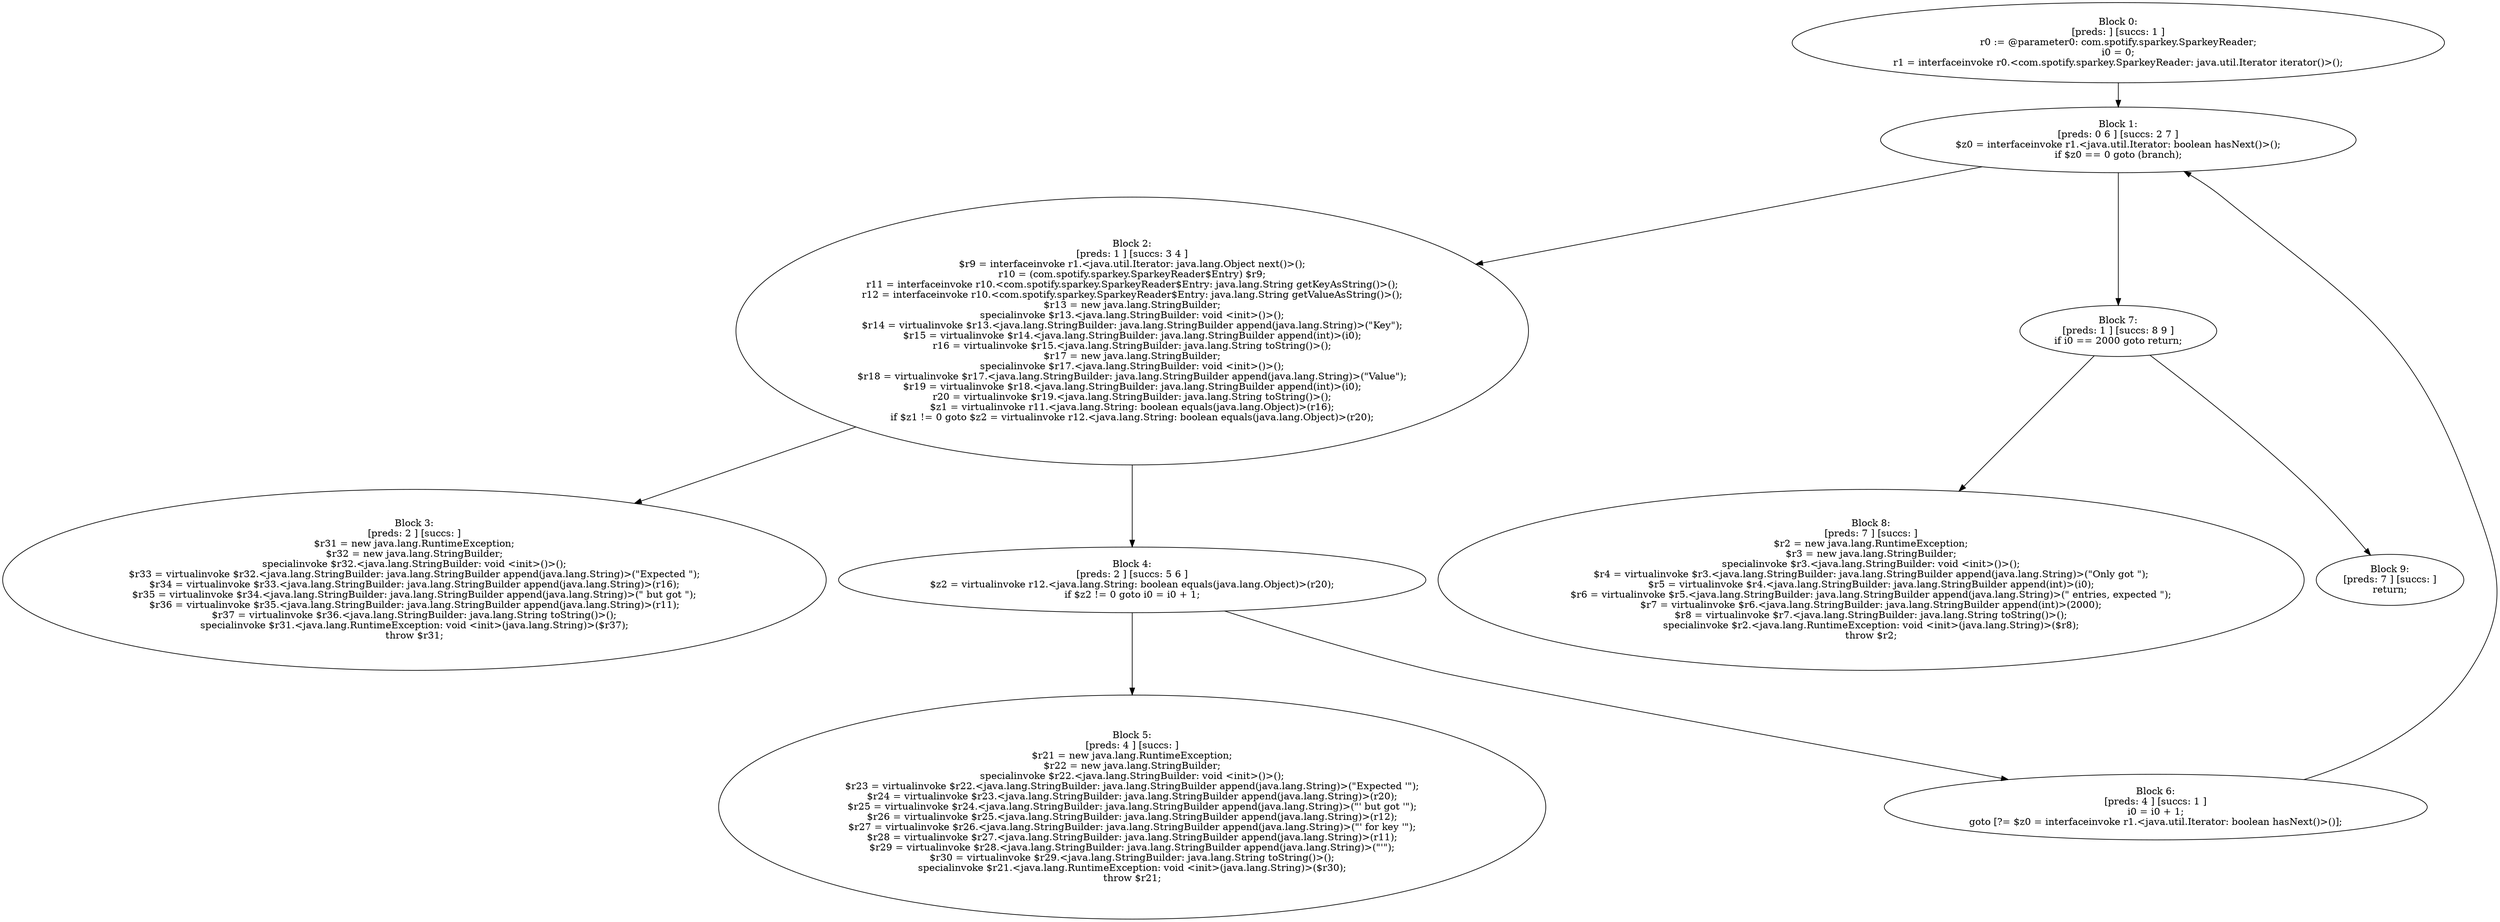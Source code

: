 digraph "unitGraph" {
    "Block 0:
[preds: ] [succs: 1 ]
r0 := @parameter0: com.spotify.sparkey.SparkeyReader;
i0 = 0;
r1 = interfaceinvoke r0.<com.spotify.sparkey.SparkeyReader: java.util.Iterator iterator()>();
"
    "Block 1:
[preds: 0 6 ] [succs: 2 7 ]
$z0 = interfaceinvoke r1.<java.util.Iterator: boolean hasNext()>();
if $z0 == 0 goto (branch);
"
    "Block 2:
[preds: 1 ] [succs: 3 4 ]
$r9 = interfaceinvoke r1.<java.util.Iterator: java.lang.Object next()>();
r10 = (com.spotify.sparkey.SparkeyReader$Entry) $r9;
r11 = interfaceinvoke r10.<com.spotify.sparkey.SparkeyReader$Entry: java.lang.String getKeyAsString()>();
r12 = interfaceinvoke r10.<com.spotify.sparkey.SparkeyReader$Entry: java.lang.String getValueAsString()>();
$r13 = new java.lang.StringBuilder;
specialinvoke $r13.<java.lang.StringBuilder: void <init>()>();
$r14 = virtualinvoke $r13.<java.lang.StringBuilder: java.lang.StringBuilder append(java.lang.String)>(\"Key\");
$r15 = virtualinvoke $r14.<java.lang.StringBuilder: java.lang.StringBuilder append(int)>(i0);
r16 = virtualinvoke $r15.<java.lang.StringBuilder: java.lang.String toString()>();
$r17 = new java.lang.StringBuilder;
specialinvoke $r17.<java.lang.StringBuilder: void <init>()>();
$r18 = virtualinvoke $r17.<java.lang.StringBuilder: java.lang.StringBuilder append(java.lang.String)>(\"Value\");
$r19 = virtualinvoke $r18.<java.lang.StringBuilder: java.lang.StringBuilder append(int)>(i0);
r20 = virtualinvoke $r19.<java.lang.StringBuilder: java.lang.String toString()>();
$z1 = virtualinvoke r11.<java.lang.String: boolean equals(java.lang.Object)>(r16);
if $z1 != 0 goto $z2 = virtualinvoke r12.<java.lang.String: boolean equals(java.lang.Object)>(r20);
"
    "Block 3:
[preds: 2 ] [succs: ]
$r31 = new java.lang.RuntimeException;
$r32 = new java.lang.StringBuilder;
specialinvoke $r32.<java.lang.StringBuilder: void <init>()>();
$r33 = virtualinvoke $r32.<java.lang.StringBuilder: java.lang.StringBuilder append(java.lang.String)>(\"Expected \");
$r34 = virtualinvoke $r33.<java.lang.StringBuilder: java.lang.StringBuilder append(java.lang.String)>(r16);
$r35 = virtualinvoke $r34.<java.lang.StringBuilder: java.lang.StringBuilder append(java.lang.String)>(\" but got \");
$r36 = virtualinvoke $r35.<java.lang.StringBuilder: java.lang.StringBuilder append(java.lang.String)>(r11);
$r37 = virtualinvoke $r36.<java.lang.StringBuilder: java.lang.String toString()>();
specialinvoke $r31.<java.lang.RuntimeException: void <init>(java.lang.String)>($r37);
throw $r31;
"
    "Block 4:
[preds: 2 ] [succs: 5 6 ]
$z2 = virtualinvoke r12.<java.lang.String: boolean equals(java.lang.Object)>(r20);
if $z2 != 0 goto i0 = i0 + 1;
"
    "Block 5:
[preds: 4 ] [succs: ]
$r21 = new java.lang.RuntimeException;
$r22 = new java.lang.StringBuilder;
specialinvoke $r22.<java.lang.StringBuilder: void <init>()>();
$r23 = virtualinvoke $r22.<java.lang.StringBuilder: java.lang.StringBuilder append(java.lang.String)>(\"Expected \'\");
$r24 = virtualinvoke $r23.<java.lang.StringBuilder: java.lang.StringBuilder append(java.lang.String)>(r20);
$r25 = virtualinvoke $r24.<java.lang.StringBuilder: java.lang.StringBuilder append(java.lang.String)>(\"\' but got \'\");
$r26 = virtualinvoke $r25.<java.lang.StringBuilder: java.lang.StringBuilder append(java.lang.String)>(r12);
$r27 = virtualinvoke $r26.<java.lang.StringBuilder: java.lang.StringBuilder append(java.lang.String)>(\"\' for key \'\");
$r28 = virtualinvoke $r27.<java.lang.StringBuilder: java.lang.StringBuilder append(java.lang.String)>(r11);
$r29 = virtualinvoke $r28.<java.lang.StringBuilder: java.lang.StringBuilder append(java.lang.String)>(\"\'\");
$r30 = virtualinvoke $r29.<java.lang.StringBuilder: java.lang.String toString()>();
specialinvoke $r21.<java.lang.RuntimeException: void <init>(java.lang.String)>($r30);
throw $r21;
"
    "Block 6:
[preds: 4 ] [succs: 1 ]
i0 = i0 + 1;
goto [?= $z0 = interfaceinvoke r1.<java.util.Iterator: boolean hasNext()>()];
"
    "Block 7:
[preds: 1 ] [succs: 8 9 ]
if i0 == 2000 goto return;
"
    "Block 8:
[preds: 7 ] [succs: ]
$r2 = new java.lang.RuntimeException;
$r3 = new java.lang.StringBuilder;
specialinvoke $r3.<java.lang.StringBuilder: void <init>()>();
$r4 = virtualinvoke $r3.<java.lang.StringBuilder: java.lang.StringBuilder append(java.lang.String)>(\"Only got \");
$r5 = virtualinvoke $r4.<java.lang.StringBuilder: java.lang.StringBuilder append(int)>(i0);
$r6 = virtualinvoke $r5.<java.lang.StringBuilder: java.lang.StringBuilder append(java.lang.String)>(\" entries, expected \");
$r7 = virtualinvoke $r6.<java.lang.StringBuilder: java.lang.StringBuilder append(int)>(2000);
$r8 = virtualinvoke $r7.<java.lang.StringBuilder: java.lang.String toString()>();
specialinvoke $r2.<java.lang.RuntimeException: void <init>(java.lang.String)>($r8);
throw $r2;
"
    "Block 9:
[preds: 7 ] [succs: ]
return;
"
    "Block 0:
[preds: ] [succs: 1 ]
r0 := @parameter0: com.spotify.sparkey.SparkeyReader;
i0 = 0;
r1 = interfaceinvoke r0.<com.spotify.sparkey.SparkeyReader: java.util.Iterator iterator()>();
"->"Block 1:
[preds: 0 6 ] [succs: 2 7 ]
$z0 = interfaceinvoke r1.<java.util.Iterator: boolean hasNext()>();
if $z0 == 0 goto (branch);
";
    "Block 1:
[preds: 0 6 ] [succs: 2 7 ]
$z0 = interfaceinvoke r1.<java.util.Iterator: boolean hasNext()>();
if $z0 == 0 goto (branch);
"->"Block 2:
[preds: 1 ] [succs: 3 4 ]
$r9 = interfaceinvoke r1.<java.util.Iterator: java.lang.Object next()>();
r10 = (com.spotify.sparkey.SparkeyReader$Entry) $r9;
r11 = interfaceinvoke r10.<com.spotify.sparkey.SparkeyReader$Entry: java.lang.String getKeyAsString()>();
r12 = interfaceinvoke r10.<com.spotify.sparkey.SparkeyReader$Entry: java.lang.String getValueAsString()>();
$r13 = new java.lang.StringBuilder;
specialinvoke $r13.<java.lang.StringBuilder: void <init>()>();
$r14 = virtualinvoke $r13.<java.lang.StringBuilder: java.lang.StringBuilder append(java.lang.String)>(\"Key\");
$r15 = virtualinvoke $r14.<java.lang.StringBuilder: java.lang.StringBuilder append(int)>(i0);
r16 = virtualinvoke $r15.<java.lang.StringBuilder: java.lang.String toString()>();
$r17 = new java.lang.StringBuilder;
specialinvoke $r17.<java.lang.StringBuilder: void <init>()>();
$r18 = virtualinvoke $r17.<java.lang.StringBuilder: java.lang.StringBuilder append(java.lang.String)>(\"Value\");
$r19 = virtualinvoke $r18.<java.lang.StringBuilder: java.lang.StringBuilder append(int)>(i0);
r20 = virtualinvoke $r19.<java.lang.StringBuilder: java.lang.String toString()>();
$z1 = virtualinvoke r11.<java.lang.String: boolean equals(java.lang.Object)>(r16);
if $z1 != 0 goto $z2 = virtualinvoke r12.<java.lang.String: boolean equals(java.lang.Object)>(r20);
";
    "Block 1:
[preds: 0 6 ] [succs: 2 7 ]
$z0 = interfaceinvoke r1.<java.util.Iterator: boolean hasNext()>();
if $z0 == 0 goto (branch);
"->"Block 7:
[preds: 1 ] [succs: 8 9 ]
if i0 == 2000 goto return;
";
    "Block 2:
[preds: 1 ] [succs: 3 4 ]
$r9 = interfaceinvoke r1.<java.util.Iterator: java.lang.Object next()>();
r10 = (com.spotify.sparkey.SparkeyReader$Entry) $r9;
r11 = interfaceinvoke r10.<com.spotify.sparkey.SparkeyReader$Entry: java.lang.String getKeyAsString()>();
r12 = interfaceinvoke r10.<com.spotify.sparkey.SparkeyReader$Entry: java.lang.String getValueAsString()>();
$r13 = new java.lang.StringBuilder;
specialinvoke $r13.<java.lang.StringBuilder: void <init>()>();
$r14 = virtualinvoke $r13.<java.lang.StringBuilder: java.lang.StringBuilder append(java.lang.String)>(\"Key\");
$r15 = virtualinvoke $r14.<java.lang.StringBuilder: java.lang.StringBuilder append(int)>(i0);
r16 = virtualinvoke $r15.<java.lang.StringBuilder: java.lang.String toString()>();
$r17 = new java.lang.StringBuilder;
specialinvoke $r17.<java.lang.StringBuilder: void <init>()>();
$r18 = virtualinvoke $r17.<java.lang.StringBuilder: java.lang.StringBuilder append(java.lang.String)>(\"Value\");
$r19 = virtualinvoke $r18.<java.lang.StringBuilder: java.lang.StringBuilder append(int)>(i0);
r20 = virtualinvoke $r19.<java.lang.StringBuilder: java.lang.String toString()>();
$z1 = virtualinvoke r11.<java.lang.String: boolean equals(java.lang.Object)>(r16);
if $z1 != 0 goto $z2 = virtualinvoke r12.<java.lang.String: boolean equals(java.lang.Object)>(r20);
"->"Block 3:
[preds: 2 ] [succs: ]
$r31 = new java.lang.RuntimeException;
$r32 = new java.lang.StringBuilder;
specialinvoke $r32.<java.lang.StringBuilder: void <init>()>();
$r33 = virtualinvoke $r32.<java.lang.StringBuilder: java.lang.StringBuilder append(java.lang.String)>(\"Expected \");
$r34 = virtualinvoke $r33.<java.lang.StringBuilder: java.lang.StringBuilder append(java.lang.String)>(r16);
$r35 = virtualinvoke $r34.<java.lang.StringBuilder: java.lang.StringBuilder append(java.lang.String)>(\" but got \");
$r36 = virtualinvoke $r35.<java.lang.StringBuilder: java.lang.StringBuilder append(java.lang.String)>(r11);
$r37 = virtualinvoke $r36.<java.lang.StringBuilder: java.lang.String toString()>();
specialinvoke $r31.<java.lang.RuntimeException: void <init>(java.lang.String)>($r37);
throw $r31;
";
    "Block 2:
[preds: 1 ] [succs: 3 4 ]
$r9 = interfaceinvoke r1.<java.util.Iterator: java.lang.Object next()>();
r10 = (com.spotify.sparkey.SparkeyReader$Entry) $r9;
r11 = interfaceinvoke r10.<com.spotify.sparkey.SparkeyReader$Entry: java.lang.String getKeyAsString()>();
r12 = interfaceinvoke r10.<com.spotify.sparkey.SparkeyReader$Entry: java.lang.String getValueAsString()>();
$r13 = new java.lang.StringBuilder;
specialinvoke $r13.<java.lang.StringBuilder: void <init>()>();
$r14 = virtualinvoke $r13.<java.lang.StringBuilder: java.lang.StringBuilder append(java.lang.String)>(\"Key\");
$r15 = virtualinvoke $r14.<java.lang.StringBuilder: java.lang.StringBuilder append(int)>(i0);
r16 = virtualinvoke $r15.<java.lang.StringBuilder: java.lang.String toString()>();
$r17 = new java.lang.StringBuilder;
specialinvoke $r17.<java.lang.StringBuilder: void <init>()>();
$r18 = virtualinvoke $r17.<java.lang.StringBuilder: java.lang.StringBuilder append(java.lang.String)>(\"Value\");
$r19 = virtualinvoke $r18.<java.lang.StringBuilder: java.lang.StringBuilder append(int)>(i0);
r20 = virtualinvoke $r19.<java.lang.StringBuilder: java.lang.String toString()>();
$z1 = virtualinvoke r11.<java.lang.String: boolean equals(java.lang.Object)>(r16);
if $z1 != 0 goto $z2 = virtualinvoke r12.<java.lang.String: boolean equals(java.lang.Object)>(r20);
"->"Block 4:
[preds: 2 ] [succs: 5 6 ]
$z2 = virtualinvoke r12.<java.lang.String: boolean equals(java.lang.Object)>(r20);
if $z2 != 0 goto i0 = i0 + 1;
";
    "Block 4:
[preds: 2 ] [succs: 5 6 ]
$z2 = virtualinvoke r12.<java.lang.String: boolean equals(java.lang.Object)>(r20);
if $z2 != 0 goto i0 = i0 + 1;
"->"Block 5:
[preds: 4 ] [succs: ]
$r21 = new java.lang.RuntimeException;
$r22 = new java.lang.StringBuilder;
specialinvoke $r22.<java.lang.StringBuilder: void <init>()>();
$r23 = virtualinvoke $r22.<java.lang.StringBuilder: java.lang.StringBuilder append(java.lang.String)>(\"Expected \'\");
$r24 = virtualinvoke $r23.<java.lang.StringBuilder: java.lang.StringBuilder append(java.lang.String)>(r20);
$r25 = virtualinvoke $r24.<java.lang.StringBuilder: java.lang.StringBuilder append(java.lang.String)>(\"\' but got \'\");
$r26 = virtualinvoke $r25.<java.lang.StringBuilder: java.lang.StringBuilder append(java.lang.String)>(r12);
$r27 = virtualinvoke $r26.<java.lang.StringBuilder: java.lang.StringBuilder append(java.lang.String)>(\"\' for key \'\");
$r28 = virtualinvoke $r27.<java.lang.StringBuilder: java.lang.StringBuilder append(java.lang.String)>(r11);
$r29 = virtualinvoke $r28.<java.lang.StringBuilder: java.lang.StringBuilder append(java.lang.String)>(\"\'\");
$r30 = virtualinvoke $r29.<java.lang.StringBuilder: java.lang.String toString()>();
specialinvoke $r21.<java.lang.RuntimeException: void <init>(java.lang.String)>($r30);
throw $r21;
";
    "Block 4:
[preds: 2 ] [succs: 5 6 ]
$z2 = virtualinvoke r12.<java.lang.String: boolean equals(java.lang.Object)>(r20);
if $z2 != 0 goto i0 = i0 + 1;
"->"Block 6:
[preds: 4 ] [succs: 1 ]
i0 = i0 + 1;
goto [?= $z0 = interfaceinvoke r1.<java.util.Iterator: boolean hasNext()>()];
";
    "Block 6:
[preds: 4 ] [succs: 1 ]
i0 = i0 + 1;
goto [?= $z0 = interfaceinvoke r1.<java.util.Iterator: boolean hasNext()>()];
"->"Block 1:
[preds: 0 6 ] [succs: 2 7 ]
$z0 = interfaceinvoke r1.<java.util.Iterator: boolean hasNext()>();
if $z0 == 0 goto (branch);
";
    "Block 7:
[preds: 1 ] [succs: 8 9 ]
if i0 == 2000 goto return;
"->"Block 8:
[preds: 7 ] [succs: ]
$r2 = new java.lang.RuntimeException;
$r3 = new java.lang.StringBuilder;
specialinvoke $r3.<java.lang.StringBuilder: void <init>()>();
$r4 = virtualinvoke $r3.<java.lang.StringBuilder: java.lang.StringBuilder append(java.lang.String)>(\"Only got \");
$r5 = virtualinvoke $r4.<java.lang.StringBuilder: java.lang.StringBuilder append(int)>(i0);
$r6 = virtualinvoke $r5.<java.lang.StringBuilder: java.lang.StringBuilder append(java.lang.String)>(\" entries, expected \");
$r7 = virtualinvoke $r6.<java.lang.StringBuilder: java.lang.StringBuilder append(int)>(2000);
$r8 = virtualinvoke $r7.<java.lang.StringBuilder: java.lang.String toString()>();
specialinvoke $r2.<java.lang.RuntimeException: void <init>(java.lang.String)>($r8);
throw $r2;
";
    "Block 7:
[preds: 1 ] [succs: 8 9 ]
if i0 == 2000 goto return;
"->"Block 9:
[preds: 7 ] [succs: ]
return;
";
}
